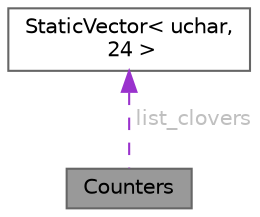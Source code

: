 digraph "Counters"
{
 // LATEX_PDF_SIZE
  bgcolor="transparent";
  edge [fontname=Helvetica,fontsize=10,labelfontname=Helvetica,labelfontsize=10];
  node [fontname=Helvetica,fontsize=10,shape=box,height=0.2,width=0.4];
  Node1 [id="Node000001",label="Counters",height=0.2,width=0.4,color="gray40", fillcolor="grey60", style="filled", fontcolor="black",tooltip=" "];
  Node2 -> Node1 [id="edge1_Node000001_Node000002",dir="back",color="darkorchid3",style="dashed",tooltip=" ",label=" list_clovers",fontcolor="grey" ];
  Node2 [id="Node000002",label="StaticVector\< uchar,\l 24 \>",height=0.2,width=0.4,color="gray40", fillcolor="white", style="filled",URL="$class_static_vector.html",tooltip=" "];
}
